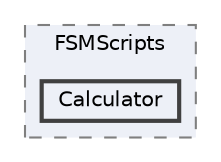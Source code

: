 digraph "004_Character/Enemy/CommonState/FSMScripts/Calculator"
{
 // LATEX_PDF_SIZE
  bgcolor="transparent";
  edge [fontname=Helvetica,fontsize=10,labelfontname=Helvetica,labelfontsize=10];
  node [fontname=Helvetica,fontsize=10,shape=box,height=0.2,width=0.4];
  compound=true
  subgraph clusterdir_219a3ff8a53cfc9d8b55063985843a45 {
    graph [ bgcolor="#edf0f7", pencolor="grey50", label="FSMScripts", fontname=Helvetica,fontsize=10 style="filled,dashed", URL="dir_219a3ff8a53cfc9d8b55063985843a45.html",tooltip=""]
  dir_a0f9ab159554de430e7e138a2c30120a [label="Calculator", fillcolor="#edf0f7", color="grey25", style="filled,bold", URL="dir_a0f9ab159554de430e7e138a2c30120a.html",tooltip=""];
  }
}
